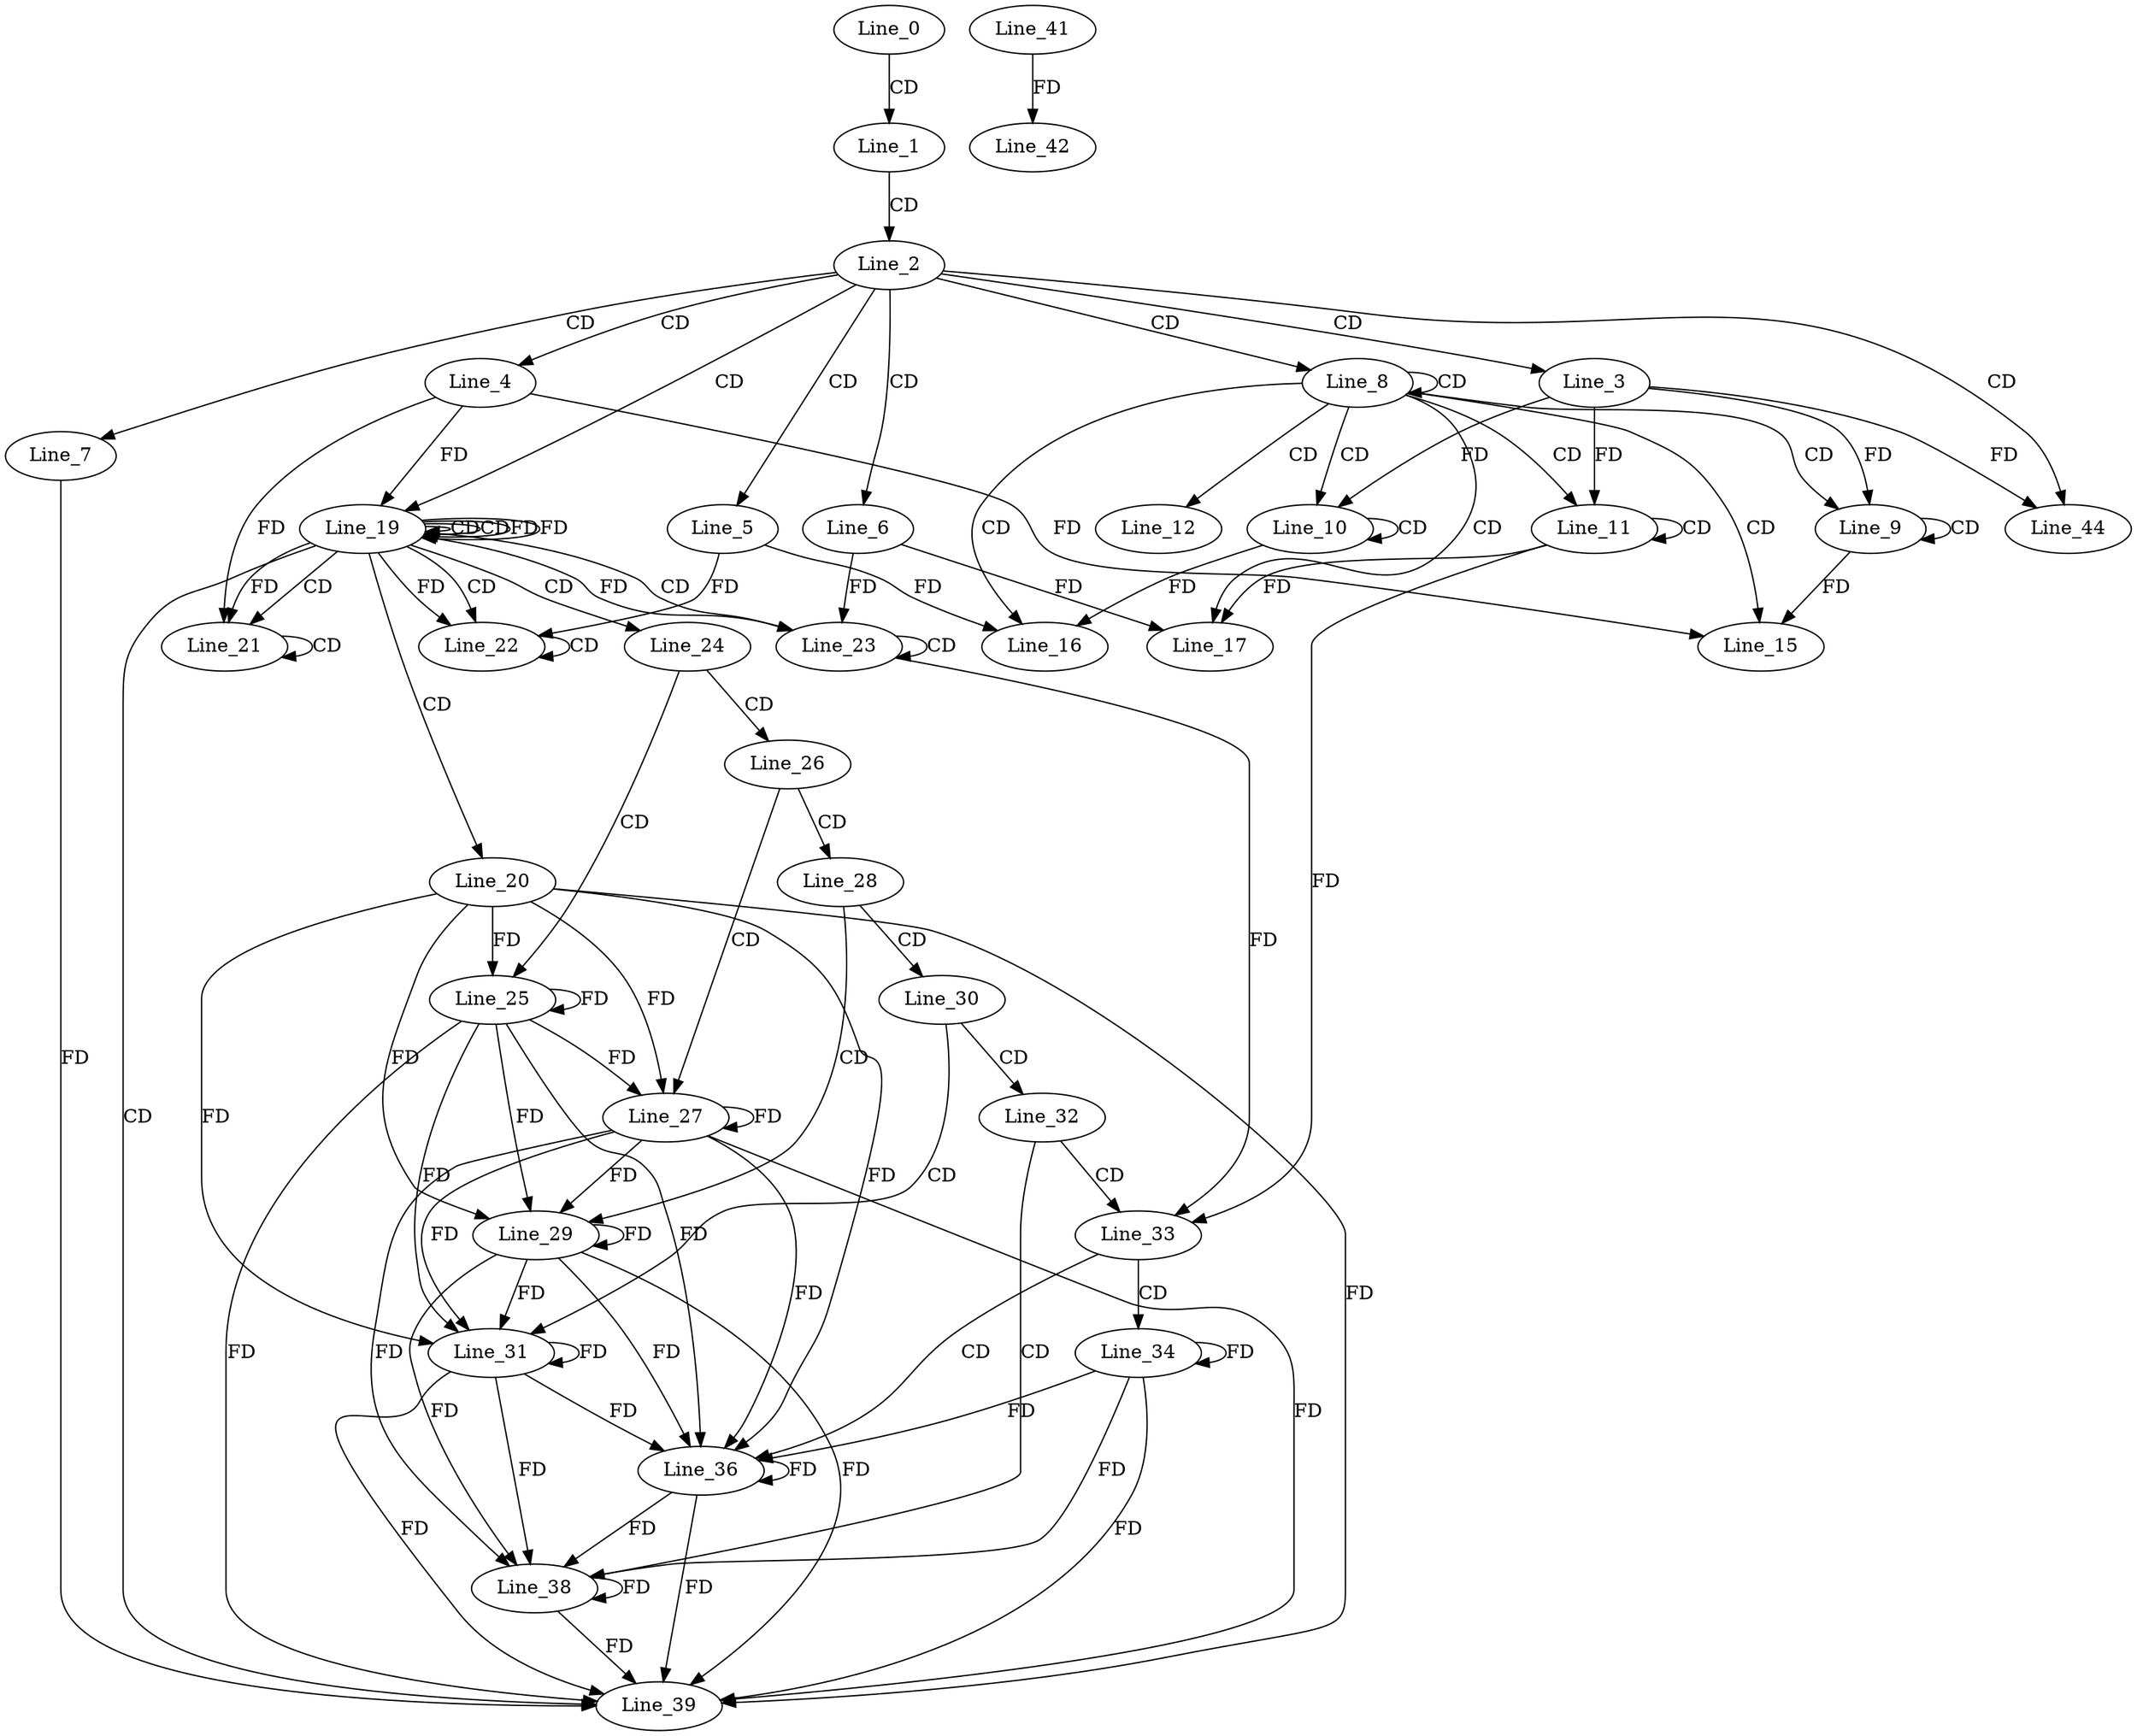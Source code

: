 digraph G {
  Line_0;
  Line_1;
  Line_2;
  Line_3;
  Line_4;
  Line_5;
  Line_6;
  Line_7;
  Line_8;
  Line_9;
  Line_9;
  Line_10;
  Line_10;
  Line_11;
  Line_11;
  Line_12;
  Line_15;
  Line_16;
  Line_17;
  Line_19;
  Line_19;
  Line_19;
  Line_19;
  Line_20;
  Line_21;
  Line_21;
  Line_22;
  Line_22;
  Line_23;
  Line_23;
  Line_24;
  Line_25;
  Line_26;
  Line_27;
  Line_28;
  Line_29;
  Line_30;
  Line_31;
  Line_32;
  Line_33;
  Line_34;
  Line_36;
  Line_38;
  Line_39;
  Line_41;
  Line_42;
  Line_44;
  Line_0 -> Line_1 [ label="CD" ];
  Line_1 -> Line_2 [ label="CD" ];
  Line_2 -> Line_3 [ label="CD" ];
  Line_2 -> Line_4 [ label="CD" ];
  Line_2 -> Line_5 [ label="CD" ];
  Line_2 -> Line_6 [ label="CD" ];
  Line_2 -> Line_7 [ label="CD" ];
  Line_2 -> Line_8 [ label="CD" ];
  Line_8 -> Line_8 [ label="CD" ];
  Line_8 -> Line_9 [ label="CD" ];
  Line_9 -> Line_9 [ label="CD" ];
  Line_3 -> Line_9 [ label="FD" ];
  Line_8 -> Line_10 [ label="CD" ];
  Line_10 -> Line_10 [ label="CD" ];
  Line_3 -> Line_10 [ label="FD" ];
  Line_8 -> Line_11 [ label="CD" ];
  Line_11 -> Line_11 [ label="CD" ];
  Line_3 -> Line_11 [ label="FD" ];
  Line_8 -> Line_12 [ label="CD" ];
  Line_8 -> Line_15 [ label="CD" ];
  Line_4 -> Line_15 [ label="FD" ];
  Line_9 -> Line_15 [ label="FD" ];
  Line_8 -> Line_16 [ label="CD" ];
  Line_5 -> Line_16 [ label="FD" ];
  Line_10 -> Line_16 [ label="FD" ];
  Line_8 -> Line_17 [ label="CD" ];
  Line_6 -> Line_17 [ label="FD" ];
  Line_11 -> Line_17 [ label="FD" ];
  Line_2 -> Line_19 [ label="CD" ];
  Line_19 -> Line_19 [ label="CD" ];
  Line_19 -> Line_19 [ label="CD" ];
  Line_4 -> Line_19 [ label="FD" ];
  Line_19 -> Line_19 [ label="FD" ];
  Line_19 -> Line_20 [ label="CD" ];
  Line_19 -> Line_21 [ label="CD" ];
  Line_21 -> Line_21 [ label="CD" ];
  Line_4 -> Line_21 [ label="FD" ];
  Line_19 -> Line_21 [ label="FD" ];
  Line_19 -> Line_22 [ label="CD" ];
  Line_22 -> Line_22 [ label="CD" ];
  Line_5 -> Line_22 [ label="FD" ];
  Line_19 -> Line_22 [ label="FD" ];
  Line_19 -> Line_23 [ label="CD" ];
  Line_23 -> Line_23 [ label="CD" ];
  Line_6 -> Line_23 [ label="FD" ];
  Line_19 -> Line_23 [ label="FD" ];
  Line_19 -> Line_24 [ label="CD" ];
  Line_24 -> Line_25 [ label="CD" ];
  Line_20 -> Line_25 [ label="FD" ];
  Line_25 -> Line_25 [ label="FD" ];
  Line_24 -> Line_26 [ label="CD" ];
  Line_26 -> Line_27 [ label="CD" ];
  Line_20 -> Line_27 [ label="FD" ];
  Line_25 -> Line_27 [ label="FD" ];
  Line_27 -> Line_27 [ label="FD" ];
  Line_26 -> Line_28 [ label="CD" ];
  Line_28 -> Line_29 [ label="CD" ];
  Line_20 -> Line_29 [ label="FD" ];
  Line_25 -> Line_29 [ label="FD" ];
  Line_27 -> Line_29 [ label="FD" ];
  Line_29 -> Line_29 [ label="FD" ];
  Line_28 -> Line_30 [ label="CD" ];
  Line_30 -> Line_31 [ label="CD" ];
  Line_20 -> Line_31 [ label="FD" ];
  Line_25 -> Line_31 [ label="FD" ];
  Line_27 -> Line_31 [ label="FD" ];
  Line_29 -> Line_31 [ label="FD" ];
  Line_31 -> Line_31 [ label="FD" ];
  Line_30 -> Line_32 [ label="CD" ];
  Line_32 -> Line_33 [ label="CD" ];
  Line_23 -> Line_33 [ label="FD" ];
  Line_11 -> Line_33 [ label="FD" ];
  Line_33 -> Line_34 [ label="CD" ];
  Line_34 -> Line_34 [ label="FD" ];
  Line_33 -> Line_36 [ label="CD" ];
  Line_20 -> Line_36 [ label="FD" ];
  Line_25 -> Line_36 [ label="FD" ];
  Line_27 -> Line_36 [ label="FD" ];
  Line_29 -> Line_36 [ label="FD" ];
  Line_31 -> Line_36 [ label="FD" ];
  Line_34 -> Line_36 [ label="FD" ];
  Line_36 -> Line_36 [ label="FD" ];
  Line_32 -> Line_38 [ label="CD" ];
  Line_27 -> Line_38 [ label="FD" ];
  Line_29 -> Line_38 [ label="FD" ];
  Line_31 -> Line_38 [ label="FD" ];
  Line_34 -> Line_38 [ label="FD" ];
  Line_36 -> Line_38 [ label="FD" ];
  Line_38 -> Line_38 [ label="FD" ];
  Line_19 -> Line_39 [ label="CD" ];
  Line_7 -> Line_39 [ label="FD" ];
  Line_20 -> Line_39 [ label="FD" ];
  Line_25 -> Line_39 [ label="FD" ];
  Line_27 -> Line_39 [ label="FD" ];
  Line_29 -> Line_39 [ label="FD" ];
  Line_31 -> Line_39 [ label="FD" ];
  Line_34 -> Line_39 [ label="FD" ];
  Line_36 -> Line_39 [ label="FD" ];
  Line_38 -> Line_39 [ label="FD" ];
  Line_41 -> Line_42 [ label="FD" ];
  Line_2 -> Line_44 [ label="CD" ];
  Line_3 -> Line_44 [ label="FD" ];
  Line_19 -> Line_19 [ label="FD" ];
}
